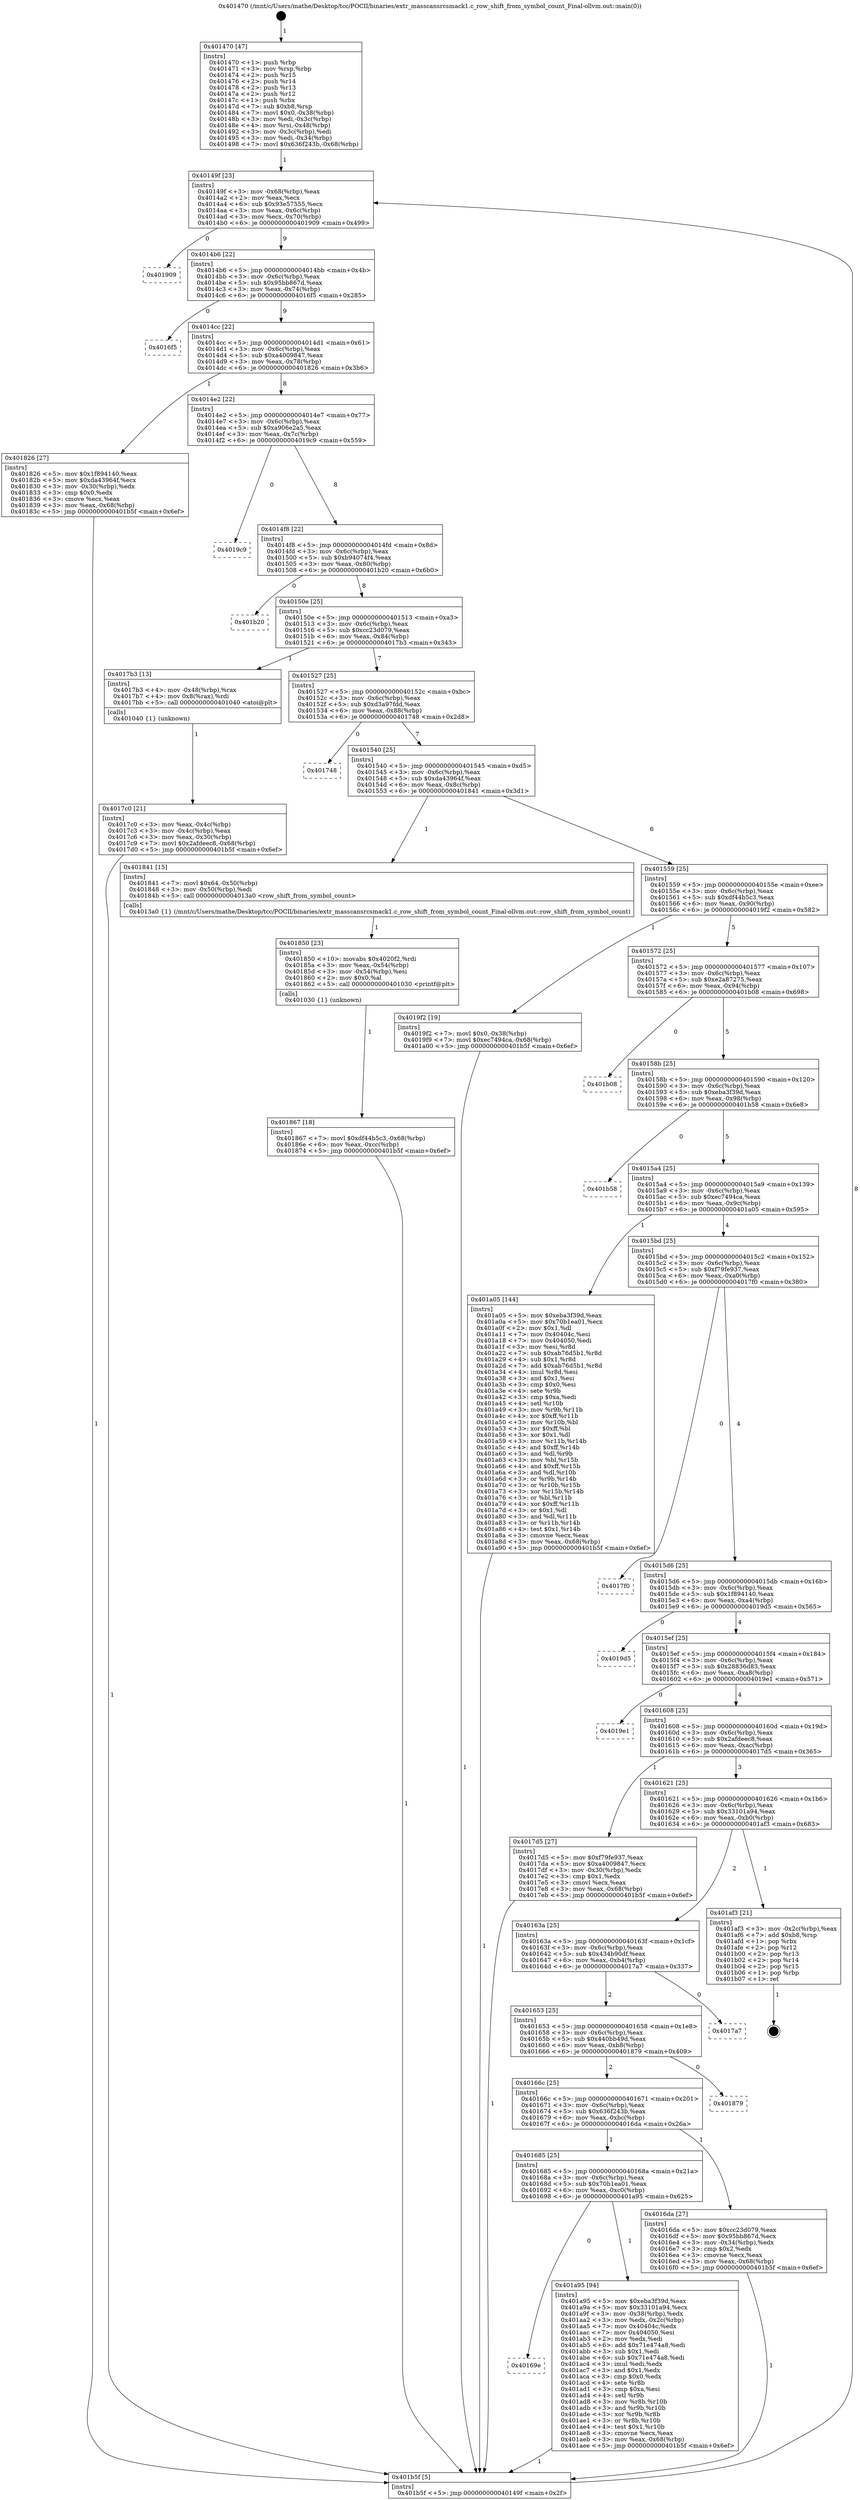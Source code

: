 digraph "0x401470" {
  label = "0x401470 (/mnt/c/Users/mathe/Desktop/tcc/POCII/binaries/extr_masscansrcsmack1.c_row_shift_from_symbol_count_Final-ollvm.out::main(0))"
  labelloc = "t"
  node[shape=record]

  Entry [label="",width=0.3,height=0.3,shape=circle,fillcolor=black,style=filled]
  "0x40149f" [label="{
     0x40149f [23]\l
     | [instrs]\l
     &nbsp;&nbsp;0x40149f \<+3\>: mov -0x68(%rbp),%eax\l
     &nbsp;&nbsp;0x4014a2 \<+2\>: mov %eax,%ecx\l
     &nbsp;&nbsp;0x4014a4 \<+6\>: sub $0x93e57555,%ecx\l
     &nbsp;&nbsp;0x4014aa \<+3\>: mov %eax,-0x6c(%rbp)\l
     &nbsp;&nbsp;0x4014ad \<+3\>: mov %ecx,-0x70(%rbp)\l
     &nbsp;&nbsp;0x4014b0 \<+6\>: je 0000000000401909 \<main+0x499\>\l
  }"]
  "0x401909" [label="{
     0x401909\l
  }", style=dashed]
  "0x4014b6" [label="{
     0x4014b6 [22]\l
     | [instrs]\l
     &nbsp;&nbsp;0x4014b6 \<+5\>: jmp 00000000004014bb \<main+0x4b\>\l
     &nbsp;&nbsp;0x4014bb \<+3\>: mov -0x6c(%rbp),%eax\l
     &nbsp;&nbsp;0x4014be \<+5\>: sub $0x95bb867d,%eax\l
     &nbsp;&nbsp;0x4014c3 \<+3\>: mov %eax,-0x74(%rbp)\l
     &nbsp;&nbsp;0x4014c6 \<+6\>: je 00000000004016f5 \<main+0x285\>\l
  }"]
  Exit [label="",width=0.3,height=0.3,shape=circle,fillcolor=black,style=filled,peripheries=2]
  "0x4016f5" [label="{
     0x4016f5\l
  }", style=dashed]
  "0x4014cc" [label="{
     0x4014cc [22]\l
     | [instrs]\l
     &nbsp;&nbsp;0x4014cc \<+5\>: jmp 00000000004014d1 \<main+0x61\>\l
     &nbsp;&nbsp;0x4014d1 \<+3\>: mov -0x6c(%rbp),%eax\l
     &nbsp;&nbsp;0x4014d4 \<+5\>: sub $0xa4009847,%eax\l
     &nbsp;&nbsp;0x4014d9 \<+3\>: mov %eax,-0x78(%rbp)\l
     &nbsp;&nbsp;0x4014dc \<+6\>: je 0000000000401826 \<main+0x3b6\>\l
  }"]
  "0x40169e" [label="{
     0x40169e\l
  }", style=dashed]
  "0x401826" [label="{
     0x401826 [27]\l
     | [instrs]\l
     &nbsp;&nbsp;0x401826 \<+5\>: mov $0x1f894140,%eax\l
     &nbsp;&nbsp;0x40182b \<+5\>: mov $0xda43964f,%ecx\l
     &nbsp;&nbsp;0x401830 \<+3\>: mov -0x30(%rbp),%edx\l
     &nbsp;&nbsp;0x401833 \<+3\>: cmp $0x0,%edx\l
     &nbsp;&nbsp;0x401836 \<+3\>: cmove %ecx,%eax\l
     &nbsp;&nbsp;0x401839 \<+3\>: mov %eax,-0x68(%rbp)\l
     &nbsp;&nbsp;0x40183c \<+5\>: jmp 0000000000401b5f \<main+0x6ef\>\l
  }"]
  "0x4014e2" [label="{
     0x4014e2 [22]\l
     | [instrs]\l
     &nbsp;&nbsp;0x4014e2 \<+5\>: jmp 00000000004014e7 \<main+0x77\>\l
     &nbsp;&nbsp;0x4014e7 \<+3\>: mov -0x6c(%rbp),%eax\l
     &nbsp;&nbsp;0x4014ea \<+5\>: sub $0xa906e2a5,%eax\l
     &nbsp;&nbsp;0x4014ef \<+3\>: mov %eax,-0x7c(%rbp)\l
     &nbsp;&nbsp;0x4014f2 \<+6\>: je 00000000004019c9 \<main+0x559\>\l
  }"]
  "0x401a95" [label="{
     0x401a95 [94]\l
     | [instrs]\l
     &nbsp;&nbsp;0x401a95 \<+5\>: mov $0xeba3f39d,%eax\l
     &nbsp;&nbsp;0x401a9a \<+5\>: mov $0x33101a94,%ecx\l
     &nbsp;&nbsp;0x401a9f \<+3\>: mov -0x38(%rbp),%edx\l
     &nbsp;&nbsp;0x401aa2 \<+3\>: mov %edx,-0x2c(%rbp)\l
     &nbsp;&nbsp;0x401aa5 \<+7\>: mov 0x40404c,%edx\l
     &nbsp;&nbsp;0x401aac \<+7\>: mov 0x404050,%esi\l
     &nbsp;&nbsp;0x401ab3 \<+2\>: mov %edx,%edi\l
     &nbsp;&nbsp;0x401ab5 \<+6\>: add $0x71e474a8,%edi\l
     &nbsp;&nbsp;0x401abb \<+3\>: sub $0x1,%edi\l
     &nbsp;&nbsp;0x401abe \<+6\>: sub $0x71e474a8,%edi\l
     &nbsp;&nbsp;0x401ac4 \<+3\>: imul %edi,%edx\l
     &nbsp;&nbsp;0x401ac7 \<+3\>: and $0x1,%edx\l
     &nbsp;&nbsp;0x401aca \<+3\>: cmp $0x0,%edx\l
     &nbsp;&nbsp;0x401acd \<+4\>: sete %r8b\l
     &nbsp;&nbsp;0x401ad1 \<+3\>: cmp $0xa,%esi\l
     &nbsp;&nbsp;0x401ad4 \<+4\>: setl %r9b\l
     &nbsp;&nbsp;0x401ad8 \<+3\>: mov %r8b,%r10b\l
     &nbsp;&nbsp;0x401adb \<+3\>: and %r9b,%r10b\l
     &nbsp;&nbsp;0x401ade \<+3\>: xor %r9b,%r8b\l
     &nbsp;&nbsp;0x401ae1 \<+3\>: or %r8b,%r10b\l
     &nbsp;&nbsp;0x401ae4 \<+4\>: test $0x1,%r10b\l
     &nbsp;&nbsp;0x401ae8 \<+3\>: cmovne %ecx,%eax\l
     &nbsp;&nbsp;0x401aeb \<+3\>: mov %eax,-0x68(%rbp)\l
     &nbsp;&nbsp;0x401aee \<+5\>: jmp 0000000000401b5f \<main+0x6ef\>\l
  }"]
  "0x4019c9" [label="{
     0x4019c9\l
  }", style=dashed]
  "0x4014f8" [label="{
     0x4014f8 [22]\l
     | [instrs]\l
     &nbsp;&nbsp;0x4014f8 \<+5\>: jmp 00000000004014fd \<main+0x8d\>\l
     &nbsp;&nbsp;0x4014fd \<+3\>: mov -0x6c(%rbp),%eax\l
     &nbsp;&nbsp;0x401500 \<+5\>: sub $0xb94074f4,%eax\l
     &nbsp;&nbsp;0x401505 \<+3\>: mov %eax,-0x80(%rbp)\l
     &nbsp;&nbsp;0x401508 \<+6\>: je 0000000000401b20 \<main+0x6b0\>\l
  }"]
  "0x401867" [label="{
     0x401867 [18]\l
     | [instrs]\l
     &nbsp;&nbsp;0x401867 \<+7\>: movl $0xdf44b5c3,-0x68(%rbp)\l
     &nbsp;&nbsp;0x40186e \<+6\>: mov %eax,-0xcc(%rbp)\l
     &nbsp;&nbsp;0x401874 \<+5\>: jmp 0000000000401b5f \<main+0x6ef\>\l
  }"]
  "0x401b20" [label="{
     0x401b20\l
  }", style=dashed]
  "0x40150e" [label="{
     0x40150e [25]\l
     | [instrs]\l
     &nbsp;&nbsp;0x40150e \<+5\>: jmp 0000000000401513 \<main+0xa3\>\l
     &nbsp;&nbsp;0x401513 \<+3\>: mov -0x6c(%rbp),%eax\l
     &nbsp;&nbsp;0x401516 \<+5\>: sub $0xcc23d079,%eax\l
     &nbsp;&nbsp;0x40151b \<+6\>: mov %eax,-0x84(%rbp)\l
     &nbsp;&nbsp;0x401521 \<+6\>: je 00000000004017b3 \<main+0x343\>\l
  }"]
  "0x401850" [label="{
     0x401850 [23]\l
     | [instrs]\l
     &nbsp;&nbsp;0x401850 \<+10\>: movabs $0x4020f2,%rdi\l
     &nbsp;&nbsp;0x40185a \<+3\>: mov %eax,-0x54(%rbp)\l
     &nbsp;&nbsp;0x40185d \<+3\>: mov -0x54(%rbp),%esi\l
     &nbsp;&nbsp;0x401860 \<+2\>: mov $0x0,%al\l
     &nbsp;&nbsp;0x401862 \<+5\>: call 0000000000401030 \<printf@plt\>\l
     | [calls]\l
     &nbsp;&nbsp;0x401030 \{1\} (unknown)\l
  }"]
  "0x4017b3" [label="{
     0x4017b3 [13]\l
     | [instrs]\l
     &nbsp;&nbsp;0x4017b3 \<+4\>: mov -0x48(%rbp),%rax\l
     &nbsp;&nbsp;0x4017b7 \<+4\>: mov 0x8(%rax),%rdi\l
     &nbsp;&nbsp;0x4017bb \<+5\>: call 0000000000401040 \<atoi@plt\>\l
     | [calls]\l
     &nbsp;&nbsp;0x401040 \{1\} (unknown)\l
  }"]
  "0x401527" [label="{
     0x401527 [25]\l
     | [instrs]\l
     &nbsp;&nbsp;0x401527 \<+5\>: jmp 000000000040152c \<main+0xbc\>\l
     &nbsp;&nbsp;0x40152c \<+3\>: mov -0x6c(%rbp),%eax\l
     &nbsp;&nbsp;0x40152f \<+5\>: sub $0xd3a97fdd,%eax\l
     &nbsp;&nbsp;0x401534 \<+6\>: mov %eax,-0x88(%rbp)\l
     &nbsp;&nbsp;0x40153a \<+6\>: je 0000000000401748 \<main+0x2d8\>\l
  }"]
  "0x4017c0" [label="{
     0x4017c0 [21]\l
     | [instrs]\l
     &nbsp;&nbsp;0x4017c0 \<+3\>: mov %eax,-0x4c(%rbp)\l
     &nbsp;&nbsp;0x4017c3 \<+3\>: mov -0x4c(%rbp),%eax\l
     &nbsp;&nbsp;0x4017c6 \<+3\>: mov %eax,-0x30(%rbp)\l
     &nbsp;&nbsp;0x4017c9 \<+7\>: movl $0x2afdeec8,-0x68(%rbp)\l
     &nbsp;&nbsp;0x4017d0 \<+5\>: jmp 0000000000401b5f \<main+0x6ef\>\l
  }"]
  "0x401748" [label="{
     0x401748\l
  }", style=dashed]
  "0x401540" [label="{
     0x401540 [25]\l
     | [instrs]\l
     &nbsp;&nbsp;0x401540 \<+5\>: jmp 0000000000401545 \<main+0xd5\>\l
     &nbsp;&nbsp;0x401545 \<+3\>: mov -0x6c(%rbp),%eax\l
     &nbsp;&nbsp;0x401548 \<+5\>: sub $0xda43964f,%eax\l
     &nbsp;&nbsp;0x40154d \<+6\>: mov %eax,-0x8c(%rbp)\l
     &nbsp;&nbsp;0x401553 \<+6\>: je 0000000000401841 \<main+0x3d1\>\l
  }"]
  "0x401470" [label="{
     0x401470 [47]\l
     | [instrs]\l
     &nbsp;&nbsp;0x401470 \<+1\>: push %rbp\l
     &nbsp;&nbsp;0x401471 \<+3\>: mov %rsp,%rbp\l
     &nbsp;&nbsp;0x401474 \<+2\>: push %r15\l
     &nbsp;&nbsp;0x401476 \<+2\>: push %r14\l
     &nbsp;&nbsp;0x401478 \<+2\>: push %r13\l
     &nbsp;&nbsp;0x40147a \<+2\>: push %r12\l
     &nbsp;&nbsp;0x40147c \<+1\>: push %rbx\l
     &nbsp;&nbsp;0x40147d \<+7\>: sub $0xb8,%rsp\l
     &nbsp;&nbsp;0x401484 \<+7\>: movl $0x0,-0x38(%rbp)\l
     &nbsp;&nbsp;0x40148b \<+3\>: mov %edi,-0x3c(%rbp)\l
     &nbsp;&nbsp;0x40148e \<+4\>: mov %rsi,-0x48(%rbp)\l
     &nbsp;&nbsp;0x401492 \<+3\>: mov -0x3c(%rbp),%edi\l
     &nbsp;&nbsp;0x401495 \<+3\>: mov %edi,-0x34(%rbp)\l
     &nbsp;&nbsp;0x401498 \<+7\>: movl $0x636f243b,-0x68(%rbp)\l
  }"]
  "0x401841" [label="{
     0x401841 [15]\l
     | [instrs]\l
     &nbsp;&nbsp;0x401841 \<+7\>: movl $0x64,-0x50(%rbp)\l
     &nbsp;&nbsp;0x401848 \<+3\>: mov -0x50(%rbp),%edi\l
     &nbsp;&nbsp;0x40184b \<+5\>: call 00000000004013a0 \<row_shift_from_symbol_count\>\l
     | [calls]\l
     &nbsp;&nbsp;0x4013a0 \{1\} (/mnt/c/Users/mathe/Desktop/tcc/POCII/binaries/extr_masscansrcsmack1.c_row_shift_from_symbol_count_Final-ollvm.out::row_shift_from_symbol_count)\l
  }"]
  "0x401559" [label="{
     0x401559 [25]\l
     | [instrs]\l
     &nbsp;&nbsp;0x401559 \<+5\>: jmp 000000000040155e \<main+0xee\>\l
     &nbsp;&nbsp;0x40155e \<+3\>: mov -0x6c(%rbp),%eax\l
     &nbsp;&nbsp;0x401561 \<+5\>: sub $0xdf44b5c3,%eax\l
     &nbsp;&nbsp;0x401566 \<+6\>: mov %eax,-0x90(%rbp)\l
     &nbsp;&nbsp;0x40156c \<+6\>: je 00000000004019f2 \<main+0x582\>\l
  }"]
  "0x401b5f" [label="{
     0x401b5f [5]\l
     | [instrs]\l
     &nbsp;&nbsp;0x401b5f \<+5\>: jmp 000000000040149f \<main+0x2f\>\l
  }"]
  "0x4019f2" [label="{
     0x4019f2 [19]\l
     | [instrs]\l
     &nbsp;&nbsp;0x4019f2 \<+7\>: movl $0x0,-0x38(%rbp)\l
     &nbsp;&nbsp;0x4019f9 \<+7\>: movl $0xec7494ca,-0x68(%rbp)\l
     &nbsp;&nbsp;0x401a00 \<+5\>: jmp 0000000000401b5f \<main+0x6ef\>\l
  }"]
  "0x401572" [label="{
     0x401572 [25]\l
     | [instrs]\l
     &nbsp;&nbsp;0x401572 \<+5\>: jmp 0000000000401577 \<main+0x107\>\l
     &nbsp;&nbsp;0x401577 \<+3\>: mov -0x6c(%rbp),%eax\l
     &nbsp;&nbsp;0x40157a \<+5\>: sub $0xe2a87275,%eax\l
     &nbsp;&nbsp;0x40157f \<+6\>: mov %eax,-0x94(%rbp)\l
     &nbsp;&nbsp;0x401585 \<+6\>: je 0000000000401b08 \<main+0x698\>\l
  }"]
  "0x401685" [label="{
     0x401685 [25]\l
     | [instrs]\l
     &nbsp;&nbsp;0x401685 \<+5\>: jmp 000000000040168a \<main+0x21a\>\l
     &nbsp;&nbsp;0x40168a \<+3\>: mov -0x6c(%rbp),%eax\l
     &nbsp;&nbsp;0x40168d \<+5\>: sub $0x70b1ea01,%eax\l
     &nbsp;&nbsp;0x401692 \<+6\>: mov %eax,-0xc0(%rbp)\l
     &nbsp;&nbsp;0x401698 \<+6\>: je 0000000000401a95 \<main+0x625\>\l
  }"]
  "0x401b08" [label="{
     0x401b08\l
  }", style=dashed]
  "0x40158b" [label="{
     0x40158b [25]\l
     | [instrs]\l
     &nbsp;&nbsp;0x40158b \<+5\>: jmp 0000000000401590 \<main+0x120\>\l
     &nbsp;&nbsp;0x401590 \<+3\>: mov -0x6c(%rbp),%eax\l
     &nbsp;&nbsp;0x401593 \<+5\>: sub $0xeba3f39d,%eax\l
     &nbsp;&nbsp;0x401598 \<+6\>: mov %eax,-0x98(%rbp)\l
     &nbsp;&nbsp;0x40159e \<+6\>: je 0000000000401b58 \<main+0x6e8\>\l
  }"]
  "0x4016da" [label="{
     0x4016da [27]\l
     | [instrs]\l
     &nbsp;&nbsp;0x4016da \<+5\>: mov $0xcc23d079,%eax\l
     &nbsp;&nbsp;0x4016df \<+5\>: mov $0x95bb867d,%ecx\l
     &nbsp;&nbsp;0x4016e4 \<+3\>: mov -0x34(%rbp),%edx\l
     &nbsp;&nbsp;0x4016e7 \<+3\>: cmp $0x2,%edx\l
     &nbsp;&nbsp;0x4016ea \<+3\>: cmovne %ecx,%eax\l
     &nbsp;&nbsp;0x4016ed \<+3\>: mov %eax,-0x68(%rbp)\l
     &nbsp;&nbsp;0x4016f0 \<+5\>: jmp 0000000000401b5f \<main+0x6ef\>\l
  }"]
  "0x401b58" [label="{
     0x401b58\l
  }", style=dashed]
  "0x4015a4" [label="{
     0x4015a4 [25]\l
     | [instrs]\l
     &nbsp;&nbsp;0x4015a4 \<+5\>: jmp 00000000004015a9 \<main+0x139\>\l
     &nbsp;&nbsp;0x4015a9 \<+3\>: mov -0x6c(%rbp),%eax\l
     &nbsp;&nbsp;0x4015ac \<+5\>: sub $0xec7494ca,%eax\l
     &nbsp;&nbsp;0x4015b1 \<+6\>: mov %eax,-0x9c(%rbp)\l
     &nbsp;&nbsp;0x4015b7 \<+6\>: je 0000000000401a05 \<main+0x595\>\l
  }"]
  "0x40166c" [label="{
     0x40166c [25]\l
     | [instrs]\l
     &nbsp;&nbsp;0x40166c \<+5\>: jmp 0000000000401671 \<main+0x201\>\l
     &nbsp;&nbsp;0x401671 \<+3\>: mov -0x6c(%rbp),%eax\l
     &nbsp;&nbsp;0x401674 \<+5\>: sub $0x636f243b,%eax\l
     &nbsp;&nbsp;0x401679 \<+6\>: mov %eax,-0xbc(%rbp)\l
     &nbsp;&nbsp;0x40167f \<+6\>: je 00000000004016da \<main+0x26a\>\l
  }"]
  "0x401a05" [label="{
     0x401a05 [144]\l
     | [instrs]\l
     &nbsp;&nbsp;0x401a05 \<+5\>: mov $0xeba3f39d,%eax\l
     &nbsp;&nbsp;0x401a0a \<+5\>: mov $0x70b1ea01,%ecx\l
     &nbsp;&nbsp;0x401a0f \<+2\>: mov $0x1,%dl\l
     &nbsp;&nbsp;0x401a11 \<+7\>: mov 0x40404c,%esi\l
     &nbsp;&nbsp;0x401a18 \<+7\>: mov 0x404050,%edi\l
     &nbsp;&nbsp;0x401a1f \<+3\>: mov %esi,%r8d\l
     &nbsp;&nbsp;0x401a22 \<+7\>: sub $0xab76d5b1,%r8d\l
     &nbsp;&nbsp;0x401a29 \<+4\>: sub $0x1,%r8d\l
     &nbsp;&nbsp;0x401a2d \<+7\>: add $0xab76d5b1,%r8d\l
     &nbsp;&nbsp;0x401a34 \<+4\>: imul %r8d,%esi\l
     &nbsp;&nbsp;0x401a38 \<+3\>: and $0x1,%esi\l
     &nbsp;&nbsp;0x401a3b \<+3\>: cmp $0x0,%esi\l
     &nbsp;&nbsp;0x401a3e \<+4\>: sete %r9b\l
     &nbsp;&nbsp;0x401a42 \<+3\>: cmp $0xa,%edi\l
     &nbsp;&nbsp;0x401a45 \<+4\>: setl %r10b\l
     &nbsp;&nbsp;0x401a49 \<+3\>: mov %r9b,%r11b\l
     &nbsp;&nbsp;0x401a4c \<+4\>: xor $0xff,%r11b\l
     &nbsp;&nbsp;0x401a50 \<+3\>: mov %r10b,%bl\l
     &nbsp;&nbsp;0x401a53 \<+3\>: xor $0xff,%bl\l
     &nbsp;&nbsp;0x401a56 \<+3\>: xor $0x1,%dl\l
     &nbsp;&nbsp;0x401a59 \<+3\>: mov %r11b,%r14b\l
     &nbsp;&nbsp;0x401a5c \<+4\>: and $0xff,%r14b\l
     &nbsp;&nbsp;0x401a60 \<+3\>: and %dl,%r9b\l
     &nbsp;&nbsp;0x401a63 \<+3\>: mov %bl,%r15b\l
     &nbsp;&nbsp;0x401a66 \<+4\>: and $0xff,%r15b\l
     &nbsp;&nbsp;0x401a6a \<+3\>: and %dl,%r10b\l
     &nbsp;&nbsp;0x401a6d \<+3\>: or %r9b,%r14b\l
     &nbsp;&nbsp;0x401a70 \<+3\>: or %r10b,%r15b\l
     &nbsp;&nbsp;0x401a73 \<+3\>: xor %r15b,%r14b\l
     &nbsp;&nbsp;0x401a76 \<+3\>: or %bl,%r11b\l
     &nbsp;&nbsp;0x401a79 \<+4\>: xor $0xff,%r11b\l
     &nbsp;&nbsp;0x401a7d \<+3\>: or $0x1,%dl\l
     &nbsp;&nbsp;0x401a80 \<+3\>: and %dl,%r11b\l
     &nbsp;&nbsp;0x401a83 \<+3\>: or %r11b,%r14b\l
     &nbsp;&nbsp;0x401a86 \<+4\>: test $0x1,%r14b\l
     &nbsp;&nbsp;0x401a8a \<+3\>: cmovne %ecx,%eax\l
     &nbsp;&nbsp;0x401a8d \<+3\>: mov %eax,-0x68(%rbp)\l
     &nbsp;&nbsp;0x401a90 \<+5\>: jmp 0000000000401b5f \<main+0x6ef\>\l
  }"]
  "0x4015bd" [label="{
     0x4015bd [25]\l
     | [instrs]\l
     &nbsp;&nbsp;0x4015bd \<+5\>: jmp 00000000004015c2 \<main+0x152\>\l
     &nbsp;&nbsp;0x4015c2 \<+3\>: mov -0x6c(%rbp),%eax\l
     &nbsp;&nbsp;0x4015c5 \<+5\>: sub $0xf79fe937,%eax\l
     &nbsp;&nbsp;0x4015ca \<+6\>: mov %eax,-0xa0(%rbp)\l
     &nbsp;&nbsp;0x4015d0 \<+6\>: je 00000000004017f0 \<main+0x380\>\l
  }"]
  "0x401879" [label="{
     0x401879\l
  }", style=dashed]
  "0x4017f0" [label="{
     0x4017f0\l
  }", style=dashed]
  "0x4015d6" [label="{
     0x4015d6 [25]\l
     | [instrs]\l
     &nbsp;&nbsp;0x4015d6 \<+5\>: jmp 00000000004015db \<main+0x16b\>\l
     &nbsp;&nbsp;0x4015db \<+3\>: mov -0x6c(%rbp),%eax\l
     &nbsp;&nbsp;0x4015de \<+5\>: sub $0x1f894140,%eax\l
     &nbsp;&nbsp;0x4015e3 \<+6\>: mov %eax,-0xa4(%rbp)\l
     &nbsp;&nbsp;0x4015e9 \<+6\>: je 00000000004019d5 \<main+0x565\>\l
  }"]
  "0x401653" [label="{
     0x401653 [25]\l
     | [instrs]\l
     &nbsp;&nbsp;0x401653 \<+5\>: jmp 0000000000401658 \<main+0x1e8\>\l
     &nbsp;&nbsp;0x401658 \<+3\>: mov -0x6c(%rbp),%eax\l
     &nbsp;&nbsp;0x40165b \<+5\>: sub $0x440bb49d,%eax\l
     &nbsp;&nbsp;0x401660 \<+6\>: mov %eax,-0xb8(%rbp)\l
     &nbsp;&nbsp;0x401666 \<+6\>: je 0000000000401879 \<main+0x409\>\l
  }"]
  "0x4019d5" [label="{
     0x4019d5\l
  }", style=dashed]
  "0x4015ef" [label="{
     0x4015ef [25]\l
     | [instrs]\l
     &nbsp;&nbsp;0x4015ef \<+5\>: jmp 00000000004015f4 \<main+0x184\>\l
     &nbsp;&nbsp;0x4015f4 \<+3\>: mov -0x6c(%rbp),%eax\l
     &nbsp;&nbsp;0x4015f7 \<+5\>: sub $0x28836d83,%eax\l
     &nbsp;&nbsp;0x4015fc \<+6\>: mov %eax,-0xa8(%rbp)\l
     &nbsp;&nbsp;0x401602 \<+6\>: je 00000000004019e1 \<main+0x571\>\l
  }"]
  "0x4017a7" [label="{
     0x4017a7\l
  }", style=dashed]
  "0x4019e1" [label="{
     0x4019e1\l
  }", style=dashed]
  "0x401608" [label="{
     0x401608 [25]\l
     | [instrs]\l
     &nbsp;&nbsp;0x401608 \<+5\>: jmp 000000000040160d \<main+0x19d\>\l
     &nbsp;&nbsp;0x40160d \<+3\>: mov -0x6c(%rbp),%eax\l
     &nbsp;&nbsp;0x401610 \<+5\>: sub $0x2afdeec8,%eax\l
     &nbsp;&nbsp;0x401615 \<+6\>: mov %eax,-0xac(%rbp)\l
     &nbsp;&nbsp;0x40161b \<+6\>: je 00000000004017d5 \<main+0x365\>\l
  }"]
  "0x40163a" [label="{
     0x40163a [25]\l
     | [instrs]\l
     &nbsp;&nbsp;0x40163a \<+5\>: jmp 000000000040163f \<main+0x1cf\>\l
     &nbsp;&nbsp;0x40163f \<+3\>: mov -0x6c(%rbp),%eax\l
     &nbsp;&nbsp;0x401642 \<+5\>: sub $0x434b90df,%eax\l
     &nbsp;&nbsp;0x401647 \<+6\>: mov %eax,-0xb4(%rbp)\l
     &nbsp;&nbsp;0x40164d \<+6\>: je 00000000004017a7 \<main+0x337\>\l
  }"]
  "0x4017d5" [label="{
     0x4017d5 [27]\l
     | [instrs]\l
     &nbsp;&nbsp;0x4017d5 \<+5\>: mov $0xf79fe937,%eax\l
     &nbsp;&nbsp;0x4017da \<+5\>: mov $0xa4009847,%ecx\l
     &nbsp;&nbsp;0x4017df \<+3\>: mov -0x30(%rbp),%edx\l
     &nbsp;&nbsp;0x4017e2 \<+3\>: cmp $0x1,%edx\l
     &nbsp;&nbsp;0x4017e5 \<+3\>: cmovl %ecx,%eax\l
     &nbsp;&nbsp;0x4017e8 \<+3\>: mov %eax,-0x68(%rbp)\l
     &nbsp;&nbsp;0x4017eb \<+5\>: jmp 0000000000401b5f \<main+0x6ef\>\l
  }"]
  "0x401621" [label="{
     0x401621 [25]\l
     | [instrs]\l
     &nbsp;&nbsp;0x401621 \<+5\>: jmp 0000000000401626 \<main+0x1b6\>\l
     &nbsp;&nbsp;0x401626 \<+3\>: mov -0x6c(%rbp),%eax\l
     &nbsp;&nbsp;0x401629 \<+5\>: sub $0x33101a94,%eax\l
     &nbsp;&nbsp;0x40162e \<+6\>: mov %eax,-0xb0(%rbp)\l
     &nbsp;&nbsp;0x401634 \<+6\>: je 0000000000401af3 \<main+0x683\>\l
  }"]
  "0x401af3" [label="{
     0x401af3 [21]\l
     | [instrs]\l
     &nbsp;&nbsp;0x401af3 \<+3\>: mov -0x2c(%rbp),%eax\l
     &nbsp;&nbsp;0x401af6 \<+7\>: add $0xb8,%rsp\l
     &nbsp;&nbsp;0x401afd \<+1\>: pop %rbx\l
     &nbsp;&nbsp;0x401afe \<+2\>: pop %r12\l
     &nbsp;&nbsp;0x401b00 \<+2\>: pop %r13\l
     &nbsp;&nbsp;0x401b02 \<+2\>: pop %r14\l
     &nbsp;&nbsp;0x401b04 \<+2\>: pop %r15\l
     &nbsp;&nbsp;0x401b06 \<+1\>: pop %rbp\l
     &nbsp;&nbsp;0x401b07 \<+1\>: ret\l
  }"]
  Entry -> "0x401470" [label=" 1"]
  "0x40149f" -> "0x401909" [label=" 0"]
  "0x40149f" -> "0x4014b6" [label=" 9"]
  "0x401af3" -> Exit [label=" 1"]
  "0x4014b6" -> "0x4016f5" [label=" 0"]
  "0x4014b6" -> "0x4014cc" [label=" 9"]
  "0x401a95" -> "0x401b5f" [label=" 1"]
  "0x4014cc" -> "0x401826" [label=" 1"]
  "0x4014cc" -> "0x4014e2" [label=" 8"]
  "0x401685" -> "0x40169e" [label=" 0"]
  "0x4014e2" -> "0x4019c9" [label=" 0"]
  "0x4014e2" -> "0x4014f8" [label=" 8"]
  "0x401685" -> "0x401a95" [label=" 1"]
  "0x4014f8" -> "0x401b20" [label=" 0"]
  "0x4014f8" -> "0x40150e" [label=" 8"]
  "0x401a05" -> "0x401b5f" [label=" 1"]
  "0x40150e" -> "0x4017b3" [label=" 1"]
  "0x40150e" -> "0x401527" [label=" 7"]
  "0x4019f2" -> "0x401b5f" [label=" 1"]
  "0x401527" -> "0x401748" [label=" 0"]
  "0x401527" -> "0x401540" [label=" 7"]
  "0x401867" -> "0x401b5f" [label=" 1"]
  "0x401540" -> "0x401841" [label=" 1"]
  "0x401540" -> "0x401559" [label=" 6"]
  "0x401850" -> "0x401867" [label=" 1"]
  "0x401559" -> "0x4019f2" [label=" 1"]
  "0x401559" -> "0x401572" [label=" 5"]
  "0x401841" -> "0x401850" [label=" 1"]
  "0x401572" -> "0x401b08" [label=" 0"]
  "0x401572" -> "0x40158b" [label=" 5"]
  "0x401826" -> "0x401b5f" [label=" 1"]
  "0x40158b" -> "0x401b58" [label=" 0"]
  "0x40158b" -> "0x4015a4" [label=" 5"]
  "0x4017d5" -> "0x401b5f" [label=" 1"]
  "0x4015a4" -> "0x401a05" [label=" 1"]
  "0x4015a4" -> "0x4015bd" [label=" 4"]
  "0x4017b3" -> "0x4017c0" [label=" 1"]
  "0x4015bd" -> "0x4017f0" [label=" 0"]
  "0x4015bd" -> "0x4015d6" [label=" 4"]
  "0x401b5f" -> "0x40149f" [label=" 8"]
  "0x4015d6" -> "0x4019d5" [label=" 0"]
  "0x4015d6" -> "0x4015ef" [label=" 4"]
  "0x4016da" -> "0x401b5f" [label=" 1"]
  "0x4015ef" -> "0x4019e1" [label=" 0"]
  "0x4015ef" -> "0x401608" [label=" 4"]
  "0x40166c" -> "0x401685" [label=" 1"]
  "0x401608" -> "0x4017d5" [label=" 1"]
  "0x401608" -> "0x401621" [label=" 3"]
  "0x4017c0" -> "0x401b5f" [label=" 1"]
  "0x401621" -> "0x401af3" [label=" 1"]
  "0x401621" -> "0x40163a" [label=" 2"]
  "0x40166c" -> "0x4016da" [label=" 1"]
  "0x40163a" -> "0x4017a7" [label=" 0"]
  "0x40163a" -> "0x401653" [label=" 2"]
  "0x401470" -> "0x40149f" [label=" 1"]
  "0x401653" -> "0x401879" [label=" 0"]
  "0x401653" -> "0x40166c" [label=" 2"]
}
